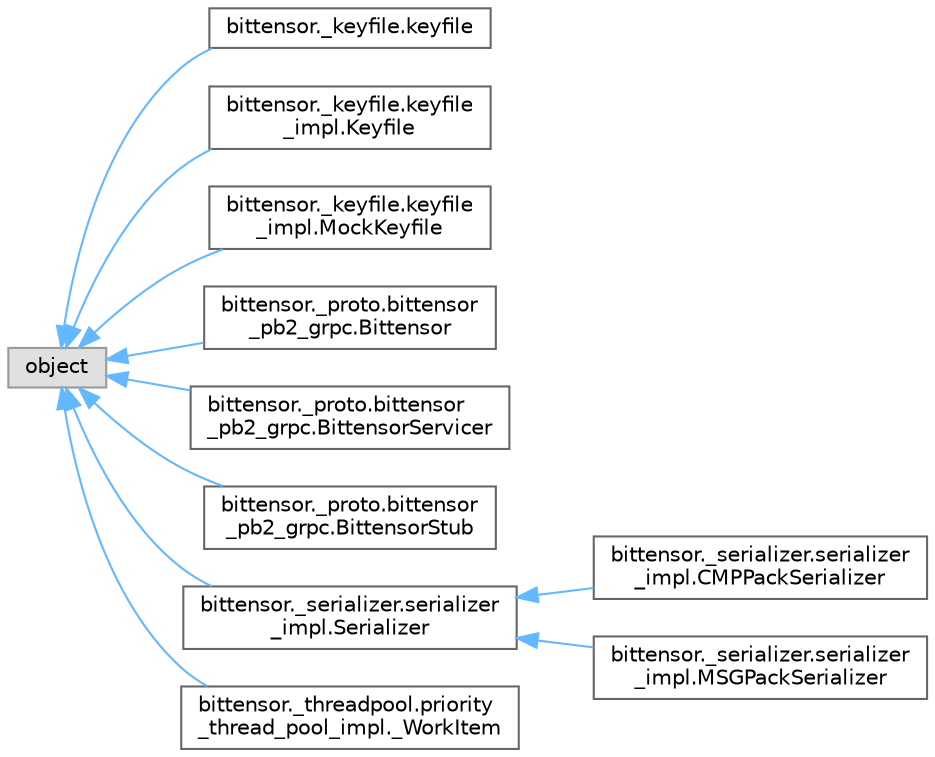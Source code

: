 digraph "Graphical Class Hierarchy"
{
 // LATEX_PDF_SIZE
  bgcolor="transparent";
  edge [fontname=Helvetica,fontsize=10,labelfontname=Helvetica,labelfontsize=10];
  node [fontname=Helvetica,fontsize=10,shape=box,height=0.2,width=0.4];
  rankdir="LR";
  Node0 [label="object",height=0.2,width=0.4,color="grey60", fillcolor="#E0E0E0", style="filled",tooltip=" "];
  Node0 -> Node1 [dir="back",color="steelblue1",style="solid"];
  Node1 [label="bittensor._keyfile.keyfile",height=0.2,width=0.4,color="grey40", fillcolor="white", style="filled",URL="$classbittensor_1_1__keyfile_1_1keyfile.html",tooltip=" "];
  Node0 -> Node2 [dir="back",color="steelblue1",style="solid"];
  Node2 [label="bittensor._keyfile.keyfile\l_impl.Keyfile",height=0.2,width=0.4,color="grey40", fillcolor="white", style="filled",URL="$classbittensor_1_1__keyfile_1_1keyfile__impl_1_1_keyfile.html",tooltip=" "];
  Node0 -> Node3 [dir="back",color="steelblue1",style="solid"];
  Node3 [label="bittensor._keyfile.keyfile\l_impl.MockKeyfile",height=0.2,width=0.4,color="grey40", fillcolor="white", style="filled",URL="$classbittensor_1_1__keyfile_1_1keyfile__impl_1_1_mock_keyfile.html",tooltip=" "];
  Node0 -> Node4 [dir="back",color="steelblue1",style="solid"];
  Node4 [label="bittensor._proto.bittensor\l_pb2_grpc.Bittensor",height=0.2,width=0.4,color="grey40", fillcolor="white", style="filled",URL="$classbittensor_1_1__proto_1_1bittensor__pb2__grpc_1_1_bittensor.html",tooltip=" "];
  Node0 -> Node5 [dir="back",color="steelblue1",style="solid"];
  Node5 [label="bittensor._proto.bittensor\l_pb2_grpc.BittensorServicer",height=0.2,width=0.4,color="grey40", fillcolor="white", style="filled",URL="$classbittensor_1_1__proto_1_1bittensor__pb2__grpc_1_1_bittensor_servicer.html",tooltip=" "];
  Node0 -> Node6 [dir="back",color="steelblue1",style="solid"];
  Node6 [label="bittensor._proto.bittensor\l_pb2_grpc.BittensorStub",height=0.2,width=0.4,color="grey40", fillcolor="white", style="filled",URL="$classbittensor_1_1__proto_1_1bittensor__pb2__grpc_1_1_bittensor_stub.html",tooltip=" "];
  Node0 -> Node7 [dir="back",color="steelblue1",style="solid"];
  Node7 [label="bittensor._serializer.serializer\l_impl.Serializer",height=0.2,width=0.4,color="grey40", fillcolor="white", style="filled",URL="$classbittensor_1_1__serializer_1_1serializer__impl_1_1_serializer.html",tooltip=" "];
  Node7 -> Node8 [dir="back",color="steelblue1",style="solid"];
  Node8 [label="bittensor._serializer.serializer\l_impl.CMPPackSerializer",height=0.2,width=0.4,color="grey40", fillcolor="white", style="filled",URL="$classbittensor_1_1__serializer_1_1serializer__impl_1_1_c_m_p_pack_serializer.html",tooltip=" "];
  Node7 -> Node9 [dir="back",color="steelblue1",style="solid"];
  Node9 [label="bittensor._serializer.serializer\l_impl.MSGPackSerializer",height=0.2,width=0.4,color="grey40", fillcolor="white", style="filled",URL="$classbittensor_1_1__serializer_1_1serializer__impl_1_1_m_s_g_pack_serializer.html",tooltip=" "];
  Node0 -> Node10 [dir="back",color="steelblue1",style="solid"];
  Node10 [label="bittensor._threadpool.priority\l_thread_pool_impl._WorkItem",height=0.2,width=0.4,color="grey40", fillcolor="white", style="filled",URL="$classbittensor_1_1__threadpool_1_1priority__thread__pool__impl_1_1___work_item.html",tooltip=" "];
}
